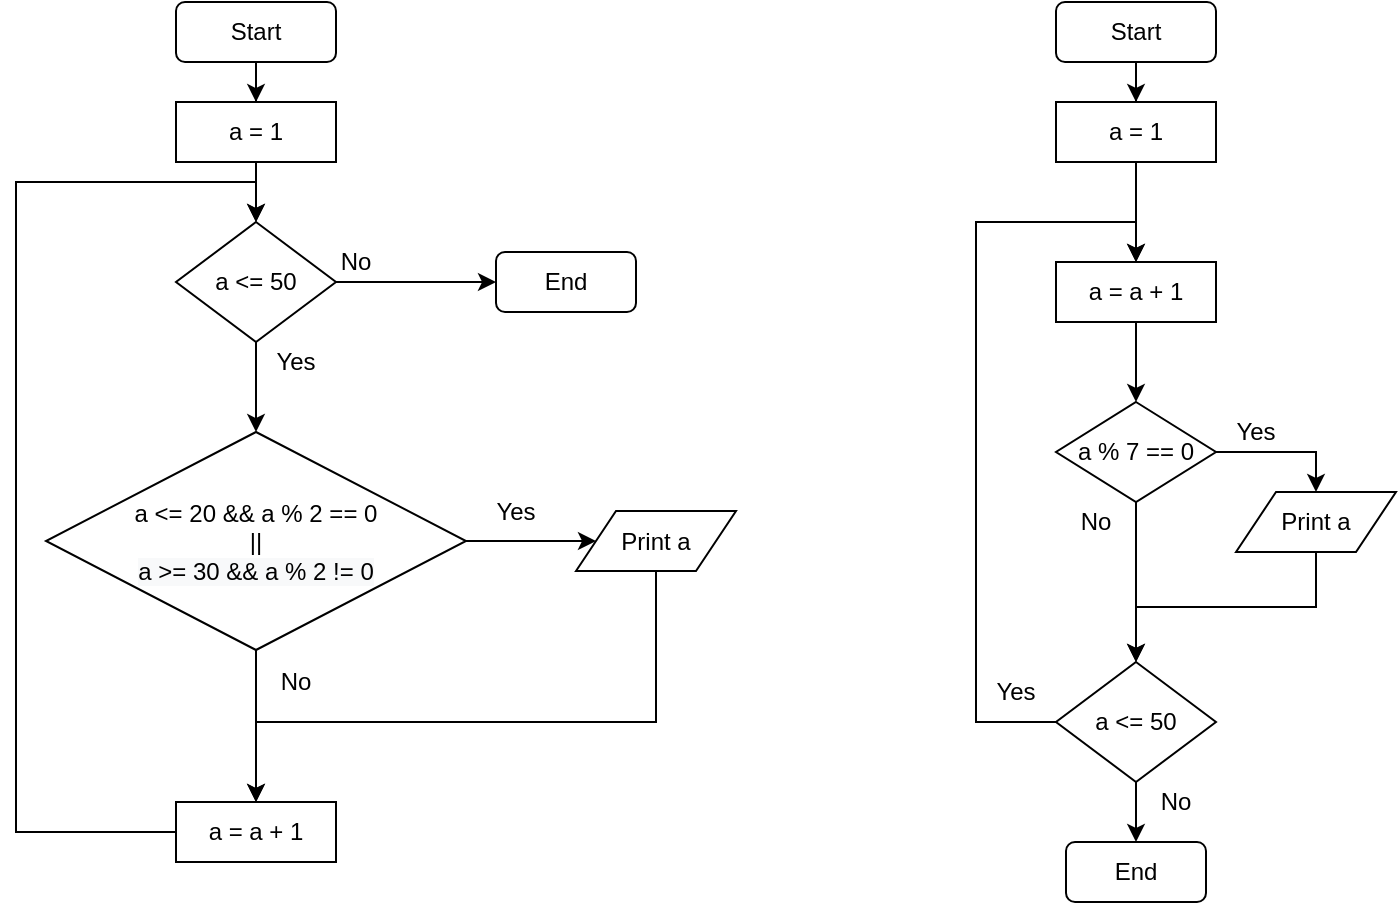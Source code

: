 <mxfile version="13.5.9" type="device"><diagram id="0BoQS1-sBFGJsKiqdJdH" name="Page-1"><mxGraphModel grid="1" dx="868" dy="480" gridSize="10" guides="1" tooltips="1" connect="1" arrows="1" fold="1" page="1" pageScale="1" pageWidth="850" pageHeight="1100" math="0" shadow="0"><root><mxCell id="0"/><mxCell id="1" parent="0"/><mxCell id="4PP_wKlcezr5SxgvHBsK-10" parent="1" style="edgeStyle=orthogonalEdgeStyle;rounded=0;orthogonalLoop=1;jettySize=auto;html=1;exitX=0.5;exitY=1;exitDx=0;exitDy=0;" edge="1" source="4PP_wKlcezr5SxgvHBsK-2" target="4PP_wKlcezr5SxgvHBsK-3"><mxGeometry as="geometry" relative="1"/></mxCell><mxCell id="4PP_wKlcezr5SxgvHBsK-2" value="Start" parent="1" style="rounded=1;whiteSpace=wrap;html=1;" vertex="1"><mxGeometry as="geometry" x="120" y="30" width="80" height="30"/></mxCell><mxCell id="4PP_wKlcezr5SxgvHBsK-11" parent="1" style="edgeStyle=orthogonalEdgeStyle;rounded=0;orthogonalLoop=1;jettySize=auto;html=1;exitX=0.5;exitY=1;exitDx=0;exitDy=0;entryX=0.5;entryY=0;entryDx=0;entryDy=0;" edge="1" source="4PP_wKlcezr5SxgvHBsK-3" target="4PP_wKlcezr5SxgvHBsK-4"><mxGeometry as="geometry" relative="1"/></mxCell><mxCell id="4PP_wKlcezr5SxgvHBsK-3" value="a = 1" parent="1" style="rounded=0;whiteSpace=wrap;html=1;" vertex="1"><mxGeometry as="geometry" x="120" y="80" width="80" height="30"/></mxCell><mxCell id="4PP_wKlcezr5SxgvHBsK-12" parent="1" style="edgeStyle=orthogonalEdgeStyle;rounded=0;orthogonalLoop=1;jettySize=auto;html=1;exitX=0.5;exitY=1;exitDx=0;exitDy=0;entryX=0.5;entryY=0;entryDx=0;entryDy=0;" edge="1" source="4PP_wKlcezr5SxgvHBsK-4" target="4PP_wKlcezr5SxgvHBsK-6"><mxGeometry as="geometry" relative="1"/></mxCell><mxCell id="4PP_wKlcezr5SxgvHBsK-28" parent="1" style="edgeStyle=orthogonalEdgeStyle;rounded=0;orthogonalLoop=1;jettySize=auto;html=1;entryX=0;entryY=0.5;entryDx=0;entryDy=0;" edge="1" source="4PP_wKlcezr5SxgvHBsK-4" target="4PP_wKlcezr5SxgvHBsK-27"><mxGeometry as="geometry" relative="1"/></mxCell><mxCell id="4PP_wKlcezr5SxgvHBsK-4" value="a &amp;lt;= 50" parent="1" style="rhombus;whiteSpace=wrap;html=1;" vertex="1"><mxGeometry as="geometry" x="120" y="140" width="80" height="60"/></mxCell><mxCell id="4PP_wKlcezr5SxgvHBsK-25" parent="1" style="edgeStyle=orthogonalEdgeStyle;rounded=0;orthogonalLoop=1;jettySize=auto;html=1;entryX=0.5;entryY=0;entryDx=0;entryDy=0;" edge="1" source="4PP_wKlcezr5SxgvHBsK-5" target="4PP_wKlcezr5SxgvHBsK-4"><mxGeometry as="geometry" relative="1"><Array as="points"><mxPoint x="40" y="445"/><mxPoint x="40" y="120"/><mxPoint x="160" y="120"/></Array></mxGeometry></mxCell><mxCell id="4PP_wKlcezr5SxgvHBsK-5" value="a = a + 1" parent="1" style="rounded=0;whiteSpace=wrap;html=1;" vertex="1"><mxGeometry as="geometry" x="120" y="430" width="80" height="30"/></mxCell><mxCell id="4PP_wKlcezr5SxgvHBsK-63" parent="1" style="edgeStyle=orthogonalEdgeStyle;rounded=0;orthogonalLoop=1;jettySize=auto;html=1;entryX=0.5;entryY=0;entryDx=0;entryDy=0;" edge="1" source="4PP_wKlcezr5SxgvHBsK-6" target="4PP_wKlcezr5SxgvHBsK-5"><mxGeometry as="geometry" relative="1"/></mxCell><mxCell id="4PP_wKlcezr5SxgvHBsK-64" parent="1" style="edgeStyle=orthogonalEdgeStyle;rounded=0;orthogonalLoop=1;jettySize=auto;html=1;entryX=0;entryY=0.5;entryDx=0;entryDy=0;" edge="1" source="4PP_wKlcezr5SxgvHBsK-6" target="4PP_wKlcezr5SxgvHBsK-8"><mxGeometry as="geometry" relative="1"/></mxCell><mxCell id="4PP_wKlcezr5SxgvHBsK-6" value="a &amp;lt;= 20 &amp;amp;&amp;amp; a % 2 == 0&lt;br&gt;||&lt;br&gt;&lt;span style=&quot;font: 12px / 1.2 &amp;#34;helvetica&amp;#34; ; text-align: center ; color: rgb(0 , 0 , 0) ; text-transform: none ; text-indent: 0px ; letter-spacing: normal ; text-decoration: none ; word-spacing: 0px ; display: inline ; float: none ; overflow-wrap: normal ; background-color: rgb(248 , 249 , 250)&quot;&gt;a &amp;gt;= 30 &amp;amp;&amp;amp; a % 2 != 0&lt;/span&gt;" parent="1" style="rhombus;whiteSpace=wrap;html=1;" vertex="1"><mxGeometry as="geometry" x="55" y="245" width="210" height="109"/></mxCell><mxCell id="4PP_wKlcezr5SxgvHBsK-20" parent="1" style="edgeStyle=orthogonalEdgeStyle;rounded=0;orthogonalLoop=1;jettySize=auto;html=1;exitX=0.5;exitY=1;exitDx=0;exitDy=0;" edge="1" source="4PP_wKlcezr5SxgvHBsK-8"><mxGeometry as="geometry" relative="1"><mxPoint as="targetPoint" x="160" y="430"/><Array as="points"><mxPoint x="360" y="390"/><mxPoint x="160" y="390"/></Array></mxGeometry></mxCell><mxCell id="4PP_wKlcezr5SxgvHBsK-8" value="Print a" parent="1" style="shape=parallelogram;perimeter=parallelogramPerimeter;whiteSpace=wrap;html=1;fixedSize=1;" vertex="1"><mxGeometry as="geometry" x="320" y="284.5" width="80" height="30"/></mxCell><mxCell id="4PP_wKlcezr5SxgvHBsK-21" value="Yes" parent="1" style="text;html=1;strokeColor=none;fillColor=none;align=center;verticalAlign=middle;whiteSpace=wrap;rounded=0;" vertex="1"><mxGeometry as="geometry" x="270" y="275" width="40" height="20"/></mxCell><mxCell id="4PP_wKlcezr5SxgvHBsK-26" value="Yes" parent="1" style="text;html=1;strokeColor=none;fillColor=none;align=center;verticalAlign=middle;whiteSpace=wrap;rounded=0;" vertex="1"><mxGeometry as="geometry" x="160" y="200" width="40" height="20"/></mxCell><mxCell id="4PP_wKlcezr5SxgvHBsK-27" value="End" parent="1" style="rounded=1;whiteSpace=wrap;html=1;" vertex="1"><mxGeometry as="geometry" x="280" y="155" width="70" height="30"/></mxCell><mxCell id="4PP_wKlcezr5SxgvHBsK-29" value="No" parent="1" style="text;html=1;strokeColor=none;fillColor=none;align=center;verticalAlign=middle;whiteSpace=wrap;rounded=0;" vertex="1"><mxGeometry as="geometry" x="190" y="150" width="40" height="20"/></mxCell><mxCell id="4PP_wKlcezr5SxgvHBsK-37" parent="1" style="edgeStyle=orthogonalEdgeStyle;rounded=0;orthogonalLoop=1;jettySize=auto;html=1;" edge="1" source="4PP_wKlcezr5SxgvHBsK-30" target="4PP_wKlcezr5SxgvHBsK-31"><mxGeometry as="geometry" relative="1"/></mxCell><mxCell id="4PP_wKlcezr5SxgvHBsK-30" value="Start" parent="1" style="rounded=1;whiteSpace=wrap;html=1;" vertex="1"><mxGeometry as="geometry" x="560" y="30" width="80" height="30"/></mxCell><mxCell id="4PP_wKlcezr5SxgvHBsK-38" parent="1" style="edgeStyle=orthogonalEdgeStyle;rounded=0;orthogonalLoop=1;jettySize=auto;html=1;" edge="1" source="4PP_wKlcezr5SxgvHBsK-31" target="4PP_wKlcezr5SxgvHBsK-32"><mxGeometry as="geometry" relative="1"/></mxCell><mxCell id="4PP_wKlcezr5SxgvHBsK-31" value="a = 1" parent="1" style="rounded=0;whiteSpace=wrap;html=1;" vertex="1"><mxGeometry as="geometry" x="560" y="80" width="80" height="30"/></mxCell><mxCell id="4PP_wKlcezr5SxgvHBsK-39" parent="1" style="edgeStyle=orthogonalEdgeStyle;rounded=0;orthogonalLoop=1;jettySize=auto;html=1;entryX=0.5;entryY=0;entryDx=0;entryDy=0;" edge="1" source="4PP_wKlcezr5SxgvHBsK-32" target="4PP_wKlcezr5SxgvHBsK-34"><mxGeometry as="geometry" relative="1"><mxPoint as="targetPoint" x="600" y="210"/></mxGeometry></mxCell><mxCell id="4PP_wKlcezr5SxgvHBsK-32" value="a = a + 1" parent="1" style="rounded=0;whiteSpace=wrap;html=1;" vertex="1"><mxGeometry as="geometry" x="560" y="160" width="80" height="30"/></mxCell><mxCell id="4PP_wKlcezr5SxgvHBsK-42" parent="1" style="edgeStyle=orthogonalEdgeStyle;rounded=0;orthogonalLoop=1;jettySize=auto;html=1;entryX=0.5;entryY=0;entryDx=0;entryDy=0;" edge="1" source="4PP_wKlcezr5SxgvHBsK-34" target="4PP_wKlcezr5SxgvHBsK-35"><mxGeometry as="geometry" relative="1"/></mxCell><mxCell id="4PP_wKlcezr5SxgvHBsK-59" parent="1" style="edgeStyle=orthogonalEdgeStyle;rounded=0;orthogonalLoop=1;jettySize=auto;html=1;entryX=0.5;entryY=0;entryDx=0;entryDy=0;" edge="1" source="4PP_wKlcezr5SxgvHBsK-34" target="4PP_wKlcezr5SxgvHBsK-55"><mxGeometry as="geometry" relative="1"/></mxCell><mxCell id="4PP_wKlcezr5SxgvHBsK-34" value="a % 7 == 0" parent="1" style="rhombus;whiteSpace=wrap;html=1;" vertex="1"><mxGeometry as="geometry" x="560" y="230" width="80" height="50"/></mxCell><mxCell id="4PP_wKlcezr5SxgvHBsK-56" parent="1" style="edgeStyle=orthogonalEdgeStyle;rounded=0;orthogonalLoop=1;jettySize=auto;html=1;exitX=0.5;exitY=1;exitDx=0;exitDy=0;entryX=0.5;entryY=0;entryDx=0;entryDy=0;" edge="1" source="4PP_wKlcezr5SxgvHBsK-35" target="4PP_wKlcezr5SxgvHBsK-55"><mxGeometry as="geometry" relative="1"/></mxCell><mxCell id="4PP_wKlcezr5SxgvHBsK-35" value="Print a" parent="1" style="shape=parallelogram;perimeter=parallelogramPerimeter;whiteSpace=wrap;html=1;fixedSize=1;" vertex="1"><mxGeometry as="geometry" x="650" y="275" width="80" height="30"/></mxCell><mxCell id="4PP_wKlcezr5SxgvHBsK-36" value="End" parent="1" style="rounded=1;whiteSpace=wrap;html=1;" vertex="1"><mxGeometry as="geometry" x="565" y="450" width="70" height="30"/></mxCell><mxCell id="4PP_wKlcezr5SxgvHBsK-46" value="No" parent="1" style="text;html=1;strokeColor=none;fillColor=none;align=center;verticalAlign=middle;whiteSpace=wrap;rounded=0;" vertex="1"><mxGeometry as="geometry" x="600" y="420" width="40" height="20"/></mxCell><mxCell id="4PP_wKlcezr5SxgvHBsK-47" value="Yes" parent="1" style="text;html=1;strokeColor=none;fillColor=none;align=center;verticalAlign=middle;whiteSpace=wrap;rounded=0;" vertex="1"><mxGeometry as="geometry" x="640" y="235" width="40" height="20"/></mxCell><mxCell id="4PP_wKlcezr5SxgvHBsK-49" value="No" parent="1" style="text;html=1;strokeColor=none;fillColor=none;align=center;verticalAlign=middle;whiteSpace=wrap;rounded=0;" vertex="1"><mxGeometry as="geometry" x="560" y="280" width="40" height="20"/></mxCell><mxCell id="4PP_wKlcezr5SxgvHBsK-51" value="Yes" parent="1" style="text;html=1;strokeColor=none;fillColor=none;align=center;verticalAlign=middle;whiteSpace=wrap;rounded=0;" vertex="1"><mxGeometry as="geometry" x="520" y="365" width="40" height="20"/></mxCell><mxCell id="4PP_wKlcezr5SxgvHBsK-60" parent="1" style="edgeStyle=orthogonalEdgeStyle;rounded=0;orthogonalLoop=1;jettySize=auto;html=1;entryX=0.5;entryY=0;entryDx=0;entryDy=0;" edge="1" source="4PP_wKlcezr5SxgvHBsK-55" target="4PP_wKlcezr5SxgvHBsK-32"><mxGeometry as="geometry" relative="1"><Array as="points"><mxPoint x="520" y="390"/><mxPoint x="520" y="140"/><mxPoint x="600" y="140"/></Array></mxGeometry></mxCell><mxCell id="4PP_wKlcezr5SxgvHBsK-61" parent="1" style="edgeStyle=orthogonalEdgeStyle;rounded=0;orthogonalLoop=1;jettySize=auto;html=1;entryX=0.5;entryY=0;entryDx=0;entryDy=0;" edge="1" source="4PP_wKlcezr5SxgvHBsK-55" target="4PP_wKlcezr5SxgvHBsK-36"><mxGeometry as="geometry" relative="1"/></mxCell><mxCell id="4PP_wKlcezr5SxgvHBsK-55" value="a &amp;lt;= 50" parent="1" style="rhombus;whiteSpace=wrap;html=1;" vertex="1"><mxGeometry as="geometry" x="560" y="360" width="80" height="60"/></mxCell><mxCell id="4PP_wKlcezr5SxgvHBsK-65" value="No" parent="1" style="text;html=1;strokeColor=none;fillColor=none;align=center;verticalAlign=middle;whiteSpace=wrap;rounded=0;" vertex="1"><mxGeometry as="geometry" x="160" y="360" width="40" height="20"/></mxCell></root></mxGraphModel></diagram></mxfile>